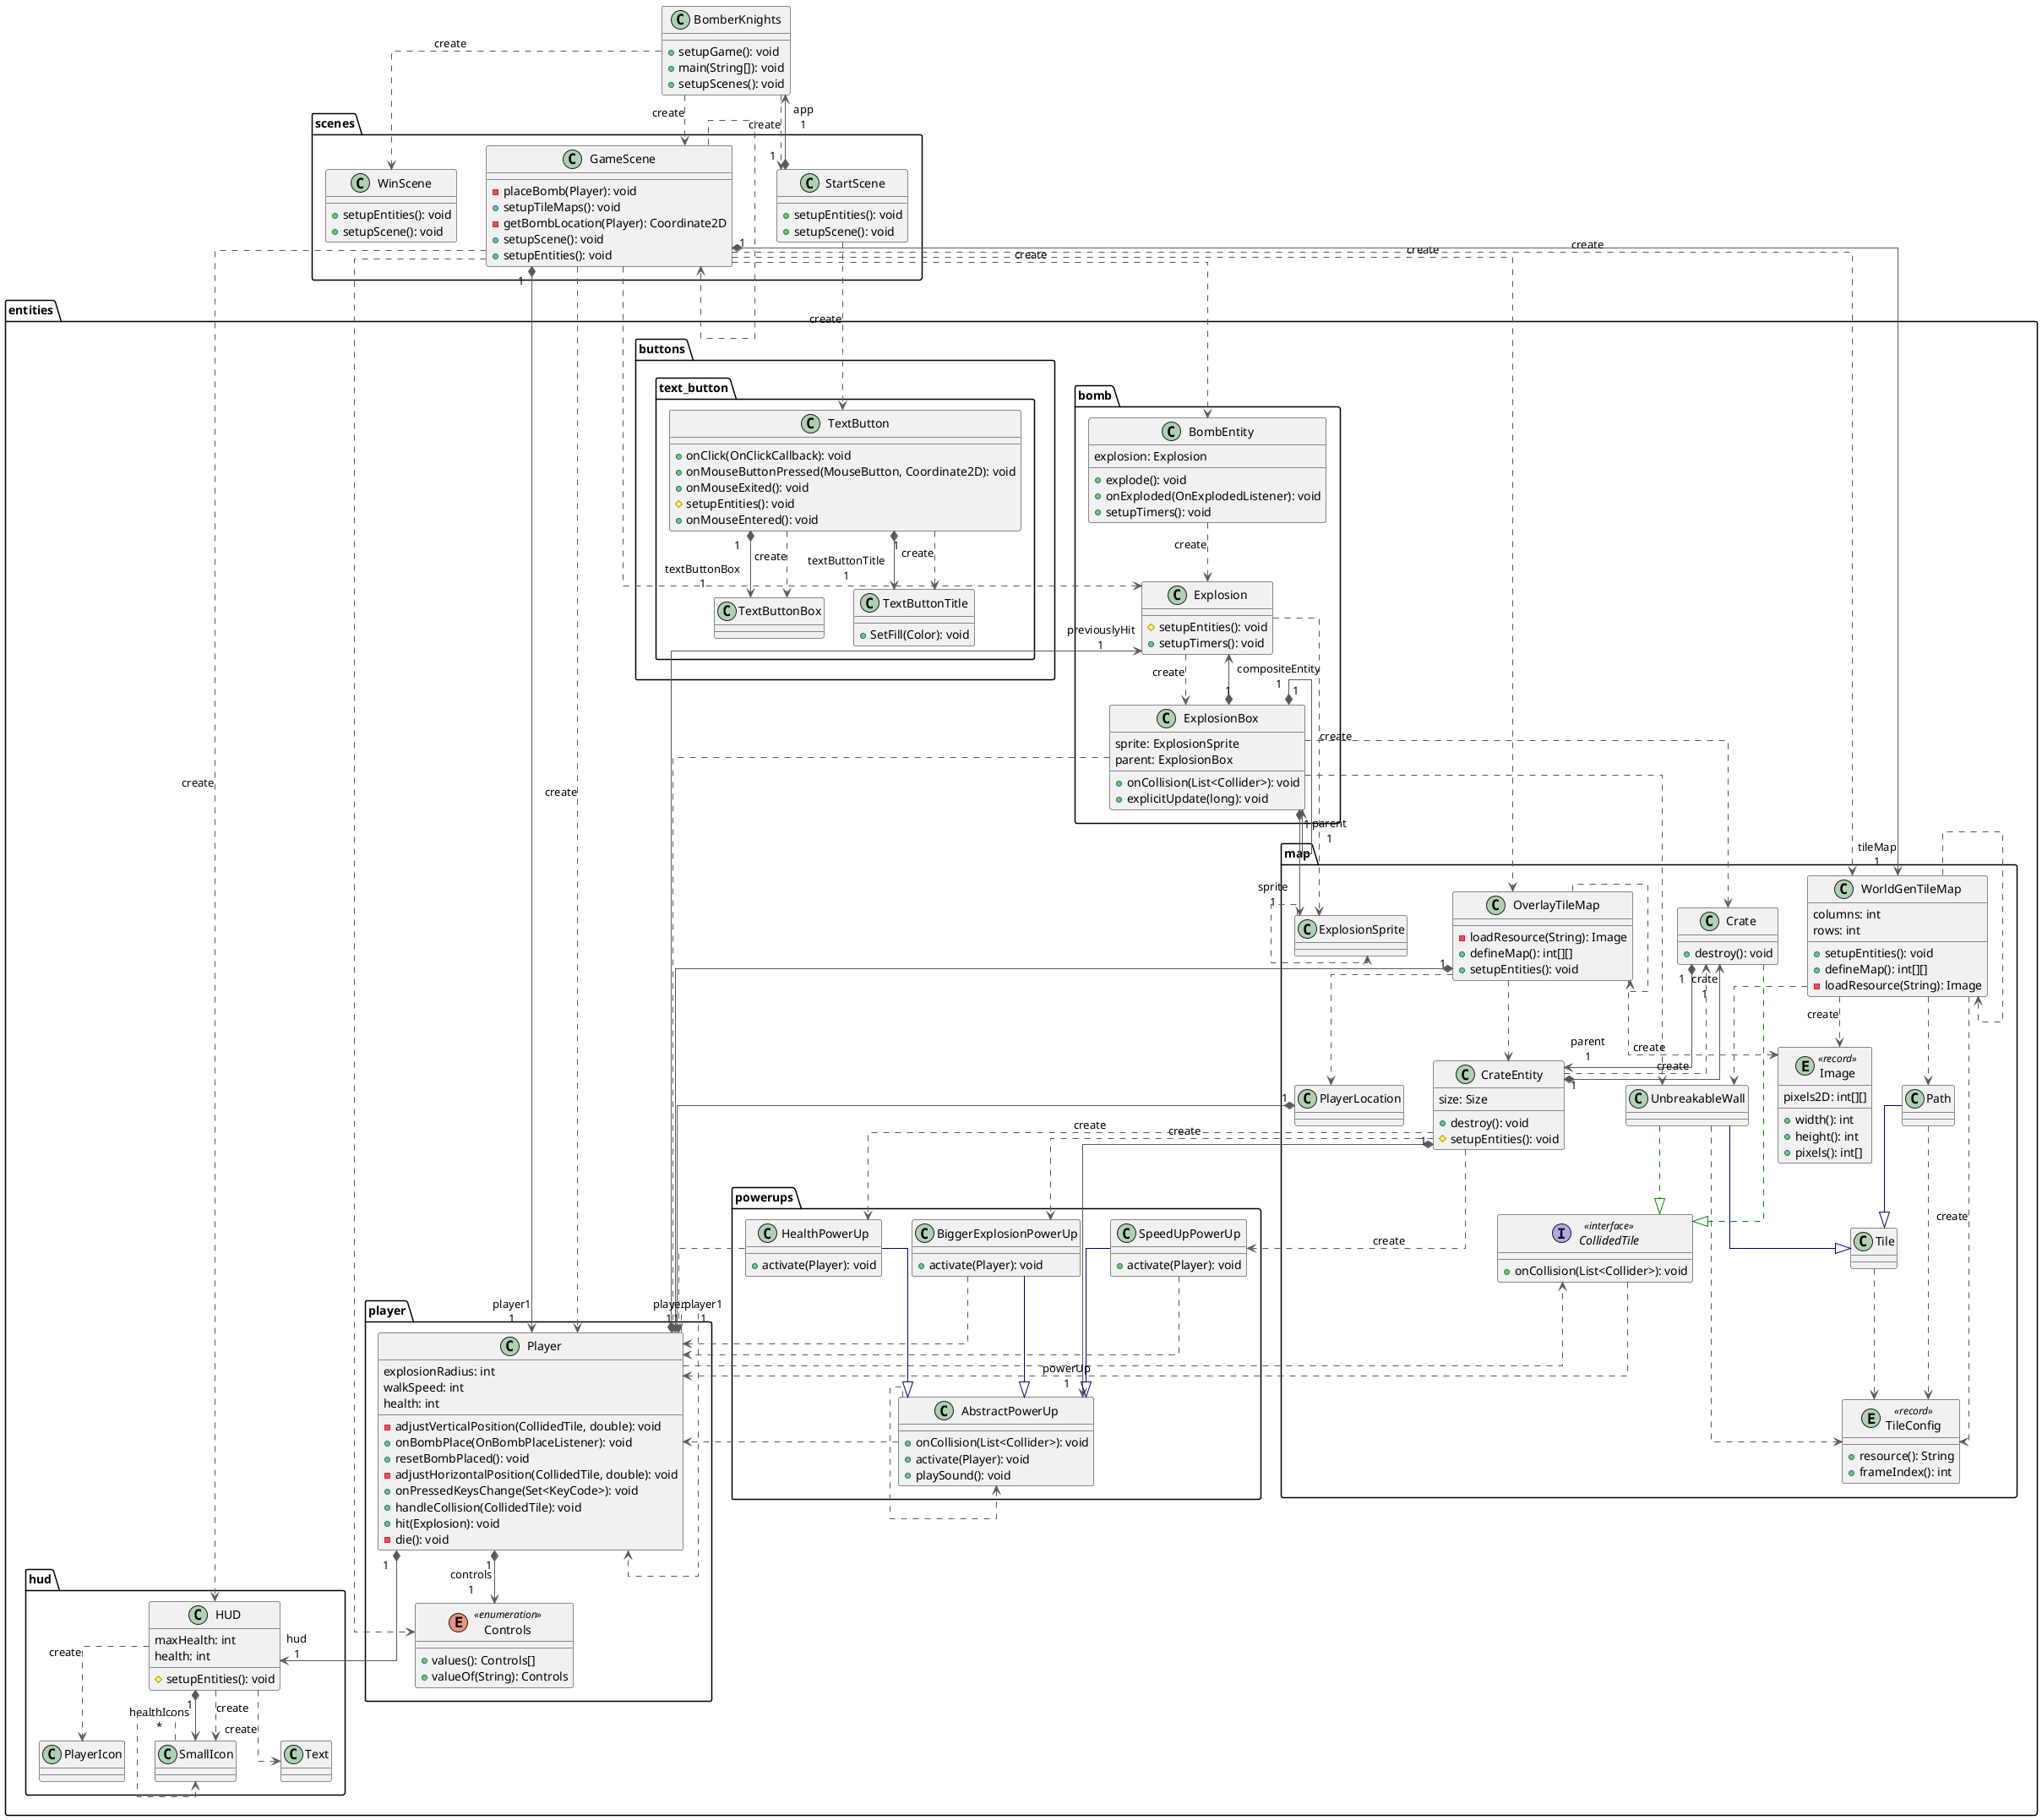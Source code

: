 @startuml

skinparam linetype ortho
package entities {
    package powerups {
        class AbstractPowerUp {
          + onCollision(List<Collider>): void
          + activate(Player): void
          + playSound(): void
        }

        class BiggerExplosionPowerUp {
          + activate(Player): void
        }

        class HealthPowerUp {
          + activate(Player): void
        }

        class SpeedUpPowerUp {
          + activate(Player): void
        }
    }

    package bomb {
        class BombEntity {
          + explode(): void
          + onExploded(OnExplodedListener): void
          + setupTimers(): void
           explosion: Explosion
        }

        class Explosion {
          # setupEntities(): void
          + setupTimers(): void
        }

        class ExplosionBox {
          + onCollision(List<Collider>): void
          + explicitUpdate(long): void
           sprite: ExplosionSprite
           parent: ExplosionBox
        }
    }

    package hud {
        class HUD {
          # setupEntities(): void
           maxHealth: int
           health: int
        }

        class PlayerIcon
        class SmallIcon
        class Text
    }

    package player {
        enum Controls << enumeration >> {
          + values(): Controls[]
          + valueOf(String): Controls
        }

        class Player {
          - adjustVerticalPosition(CollidedTile, double): void
          + onBombPlace(OnBombPlaceListener): void
          + resetBombPlaced(): void
          - adjustHorizontalPosition(CollidedTile, double): void
          + onPressedKeysChange(Set<KeyCode>): void
          + handleCollision(CollidedTile): void
          + hit(Explosion): void
          - die(): void
           explosionRadius: int
           walkSpeed: int
           health: int
        }
    }

    package buttons {
        package text_button {
            class TextButton {
              + onClick(OnClickCallback): void
              + onMouseButtonPressed(MouseButton, Coordinate2D): void
              + onMouseExited(): void
              # setupEntities(): void
              + onMouseEntered(): void
            }
            class TextButtonBox
            class TextButtonTitle {
              + SetFill(Color): void
            }
        }
    }

    package map {
        interface CollidedTile << interface >> {
          + onCollision(List<Collider>): void
        }
        class Crate {
          + destroy(): void
        }
        class CrateEntity {
          + destroy(): void
          # setupEntities(): void
           size: Size
        }
        class ExplosionSprite
        entity Image << record >> {
          + width(): int
          + height(): int
          + pixels(): int[]
           pixels2D: int[][]
        }
        class OverlayTileMap {
          - loadResource(String): Image
          + defineMap(): int[][]
          + setupEntities(): void
        }
        class Path
        class PlayerLocation
        class Tile
        entity TileConfig << record >> {
          + resource(): String
          + frameIndex(): int
        }
        class UnbreakableWall
        class WorldGenTileMap {
          + setupEntities(): void
          + defineMap(): int[][]
          - loadResource(String): Image
           columns: int
           rows: int
        }
    }
}
class BomberKnights {
  + setupGame(): void
  + main(String[]): void
  + setupScenes(): void
}

package scenes {
    class StartScene {
      + setupEntities(): void
      + setupScene(): void
    }
    class GameScene {
      - placeBomb(Player): void
      + setupTileMaps(): void
      - getBombLocation(Player): Coordinate2D
      + setupScene(): void
      + setupEntities(): void
    }
    class WinScene {
      + setupEntities(): void
      + setupScene(): void
    }
}

AbstractPowerUp          -[#595959,dashed]->  AbstractPowerUp
AbstractPowerUp          -[#595959,dashed]->  Player
BiggerExplosionPowerUp   -[#000082,plain]-^  AbstractPowerUp
BiggerExplosionPowerUp   -[#595959,dashed]->  Player
BombEntity               -[#595959,dashed]->  Explosion               : "«create»"
BomberKnights            -[#595959,dashed]->  StartScene              : "«create»"
BomberKnights            -[#595959,dashed]->  GameScene : "«create»"
BomberKnights            -[#595959,dashed]->  WinScene                : "«create»"
CollidedTile             -[#595959,dashed]->  Player
Crate                    -[#008200,dashed]-^  CollidedTile
Crate                   "1" *-[#595959,plain]-> "parent\n1" CrateEntity             
CrateEntity             "1" *-[#595959,plain]-> "powerUp\n1" AbstractPowerUp
CrateEntity              -[#595959,dashed]->  BiggerExplosionPowerUp  : "«create»"
CrateEntity              -[#595959,dashed]->  Crate                   : "«create»"
CrateEntity             "1" *-[#595959,plain]-> "crate\n1" Crate
CrateEntity              -[#595959,dashed]->  HealthPowerUp           : "«create»"
CrateEntity              -[#595959,dashed]->  SpeedUpPowerUp          : "«create»"
Explosion                -[#595959,dashed]->  ExplosionBox            : "«create»"
Explosion                -[#595959,dashed]->  ExplosionSprite         : "«create»"
ExplosionBox             -[#595959,dashed]->  Crate
ExplosionBox            "1" *-[#595959,plain]-> "compositeEntity\n1" Explosion               
ExplosionBox            "1" *-[#595959,plain]-> "parent\n1" ExplosionBox            
ExplosionBox            "1" *-[#595959,plain]-> "sprite\n1" ExplosionSprite
ExplosionBox             -[#595959,dashed]->  Player
ExplosionBox             -[#595959,dashed]->  UnbreakableWall
ExplosionSprite          -[#595959,dashed]->  ExplosionSprite
HUD                      -[#595959,dashed]->  PlayerIcon              : "«create»"
HUD                     "1" *-[#595959,plain]-> "healthIcons\n*" SmallIcon
HUD                      -[#595959,dashed]->  SmallIcon               : "«create»"
HUD                      -[#595959,dashed]->  Text                    : "«create»"
HealthPowerUp            -[#000082,plain]-^  AbstractPowerUp
HealthPowerUp            -[#595959,dashed]->  Player
OverlayTileMap           -[#595959,dashed]->  CrateEntity
OverlayTileMap           -[#595959,dashed]->  Image                   : "«create»"
OverlayTileMap           -[#595959,dashed]->  OverlayTileMap
OverlayTileMap          "1" *-[#595959,plain]-> "player1\n1" Player
OverlayTileMap           -[#595959,dashed]->  PlayerLocation
Path                     -[#000082,plain]-^  Tile
Path                     -[#595959,dashed]->  TileConfig
Player                   -[#595959,dashed]->  CollidedTile
Player                  "1" *-[#595959,plain]-> "controls\n1" Controls                
Player                  "1" *-[#595959,plain]-> "previouslyHit\n1" Explosion               
Player                  "1" *-[#595959,plain]-> "hud\n1" HUD
Player                   -[#595959,dashed]->  Player
PlayerLocation          "1" *-[#595959,plain]-> "player\n1" Player
SmallIcon                -[#595959,dashed]->  SmallIcon
SpeedUpPowerUp           -[#000082,plain]-^  AbstractPowerUp
SpeedUpPowerUp           -[#595959,dashed]->  Player
StartScene              "1" *-[#595959,plain]-> "app\n1" BomberKnights
StartScene               -[#595959,dashed]->  TextButton              : "«create»"
TextButton              "1" *-[#595959,plain]-> "textButtonBox\n1" TextButtonBox
TextButton               -[#595959,dashed]->  TextButtonBox           : "«create»"
TextButton              "1" *-[#595959,plain]-> "textButtonTitle\n1" TextButtonTitle
TextButton               -[#595959,dashed]->  TextButtonTitle         : "«create»"
Tile                     -[#595959,dashed]->  TileConfig
UnbreakableWall          -[#008200,dashed]-^  CollidedTile
UnbreakableWall          -[#000082,plain]-^  Tile
UnbreakableWall          -[#595959,dashed]->  TileConfig
GameScene  -[#595959,dashed]->  BombEntity              : "«create»"
GameScene  -[#595959,dashed]->  Controls
GameScene  -[#595959,dashed]->  Explosion
GameScene  -[#595959,dashed]->  HUD                     : "«create»"
GameScene  -[#595959,dashed]->  OverlayTileMap          : "«create»"
GameScene "1" *-[#595959,plain]-> "player1\n1" Player
GameScene  -[#595959,dashed]->  Player                  : "«create»"
GameScene  -[#595959,dashed]->  GameScene
GameScene "1" *-[#595959,plain]-> "tileMap\n1" WorldGenTileMap
GameScene  -[#595959,dashed]->  WorldGenTileMap         : "«create»"
WorldGenTileMap          -[#595959,dashed]->  Image                   : "«create»"
WorldGenTileMap          -[#595959,dashed]->  Path
WorldGenTileMap          -[#595959,dashed]->  TileConfig              : "«create»"
WorldGenTileMap          -[#595959,dashed]->  UnbreakableWall
WorldGenTileMap          -[#595959,dashed]->  WorldGenTileMap
@enduml
